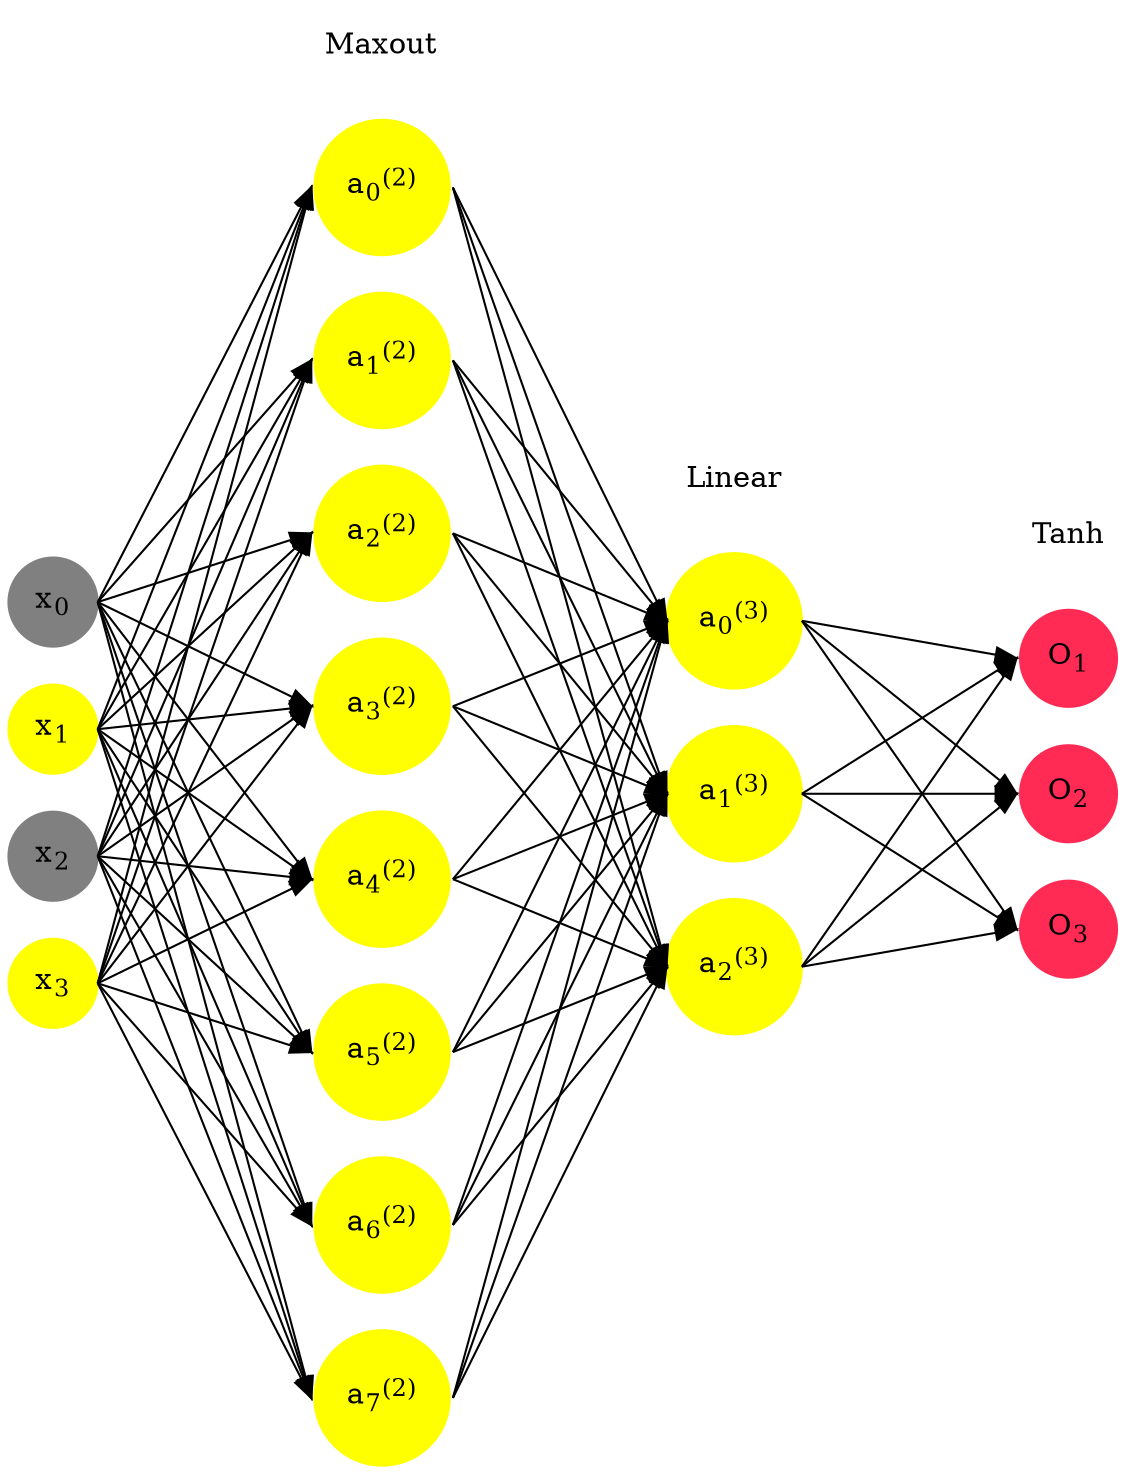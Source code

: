 digraph G {
	rankdir = LR;
	splines=false;
	edge[style=invis];
	ranksep= 1.4;
	{
	node [shape=circle, color="0.1667, 0.0, 0.5", style=filled, fillcolor="0.1667, 0.0, 0.5"];
	x0 [label=<x<sub>0</sub>>];
	}
	{
	node [shape=circle, color="0.1667, 1.0, 1.0", style=filled, fillcolor="0.1667, 1.0, 1.0"];
	x1 [label=<x<sub>1</sub>>];
	}
	{
	node [shape=circle, color="0.1667, 0.0, 0.5", style=filled, fillcolor="0.1667, 0.0, 0.5"];
	x2 [label=<x<sub>2</sub>>];
	}
	{
	node [shape=circle, color="0.1667, 1.0, 1.0", style=filled, fillcolor="0.1667, 1.0, 1.0"];
	x3 [label=<x<sub>3</sub>>];
	}
	{
	node [shape=circle, color="0.1667, 1.518155, 1.259077", style=filled, fillcolor="0.1667, 1.518155, 1.259077"];
	a02 [label=<a<sub>0</sub><sup>(2)</sup>>];
	}
	{
	node [shape=circle, color="0.1667, 1.518155, 1.259077", style=filled, fillcolor="0.1667, 1.518155, 1.259077"];
	a12 [label=<a<sub>1</sub><sup>(2)</sup>>];
	}
	{
	node [shape=circle, color="0.1667, 1.518155, 1.259077", style=filled, fillcolor="0.1667, 1.518155, 1.259077"];
	a22 [label=<a<sub>2</sub><sup>(2)</sup>>];
	}
	{
	node [shape=circle, color="0.1667, 1.518155, 1.259077", style=filled, fillcolor="0.1667, 1.518155, 1.259077"];
	a32 [label=<a<sub>3</sub><sup>(2)</sup>>];
	}
	{
	node [shape=circle, color="0.1667, 1.518155, 1.259077", style=filled, fillcolor="0.1667, 1.518155, 1.259077"];
	a42 [label=<a<sub>4</sub><sup>(2)</sup>>];
	}
	{
	node [shape=circle, color="0.1667, 1.518155, 1.259077", style=filled, fillcolor="0.1667, 1.518155, 1.259077"];
	a52 [label=<a<sub>5</sub><sup>(2)</sup>>];
	}
	{
	node [shape=circle, color="0.1667, 1.518155, 1.259077", style=filled, fillcolor="0.1667, 1.518155, 1.259077"];
	a62 [label=<a<sub>6</sub><sup>(2)</sup>>];
	}
	{
	node [shape=circle, color="0.1667, 1.518155, 1.259077", style=filled, fillcolor="0.1667, 1.518155, 1.259077"];
	a72 [label=<a<sub>7</sub><sup>(2)</sup>>];
	}
	{
	node [shape=circle, color="0.1667, 3.909220, 2.454610", style=filled, fillcolor="0.1667, 3.909220, 2.454610"];
	a03 [label=<a<sub>0</sub><sup>(3)</sup>>];
	}
	{
	node [shape=circle, color="0.1667, 10.640149, 5.820074", style=filled, fillcolor="0.1667, 10.640149, 5.820074"];
	a13 [label=<a<sub>1</sub><sup>(3)</sup>>];
	}
	{
	node [shape=circle, color="0.1667, 6.287133, 3.643567", style=filled, fillcolor="0.1667, 6.287133, 3.643567"];
	a23 [label=<a<sub>2</sub><sup>(3)</sup>>];
	}
	{
	node [shape=circle, color="0.9667, 0.83, 1.0", style=filled, fillcolor="0.9667, 0.83, 1.0"];
	O1 [label=<O<sub>1</sub>>];
	}
	{
	node [shape=circle, color="0.9667, 0.83, 1.0", style=filled, fillcolor="0.9667, 0.83, 1.0"];
	O2 [label=<O<sub>2</sub>>];
	}
	{
	node [shape=circle, color="0.9667, 0.83, 1.0", style=filled, fillcolor="0.9667, 0.83, 1.0"];
	O3 [label=<O<sub>3</sub>>];
	}
	{
	rank=same;
	x0->x1->x2->x3;
	}
	{
	rank=same;
	a02->a12->a22->a32->a42->a52->a62->a72;
	}
	{
	rank=same;
	a03->a13->a23;
	}
	{
	rank=same;
	O1->O2->O3;
	}
	l1 [shape=plaintext,label="Maxout"];
	l1->a02;
	{rank=same; l1;a02};
	l2 [shape=plaintext,label="Linear"];
	l2->a03;
	{rank=same; l2;a03};
	l3 [shape=plaintext,label="Tanh"];
	l3->O1;
	{rank=same; l3;O1};
edge[style=solid, tailport=e, headport=w];
	{x0;x1;x2;x3} -> {a02;a12;a22;a32;a42;a52;a62;a72};
	{a02;a12;a22;a32;a42;a52;a62;a72} -> {a03;a13;a23};
	{a03;a13;a23} -> {O1,O2,O3};
}